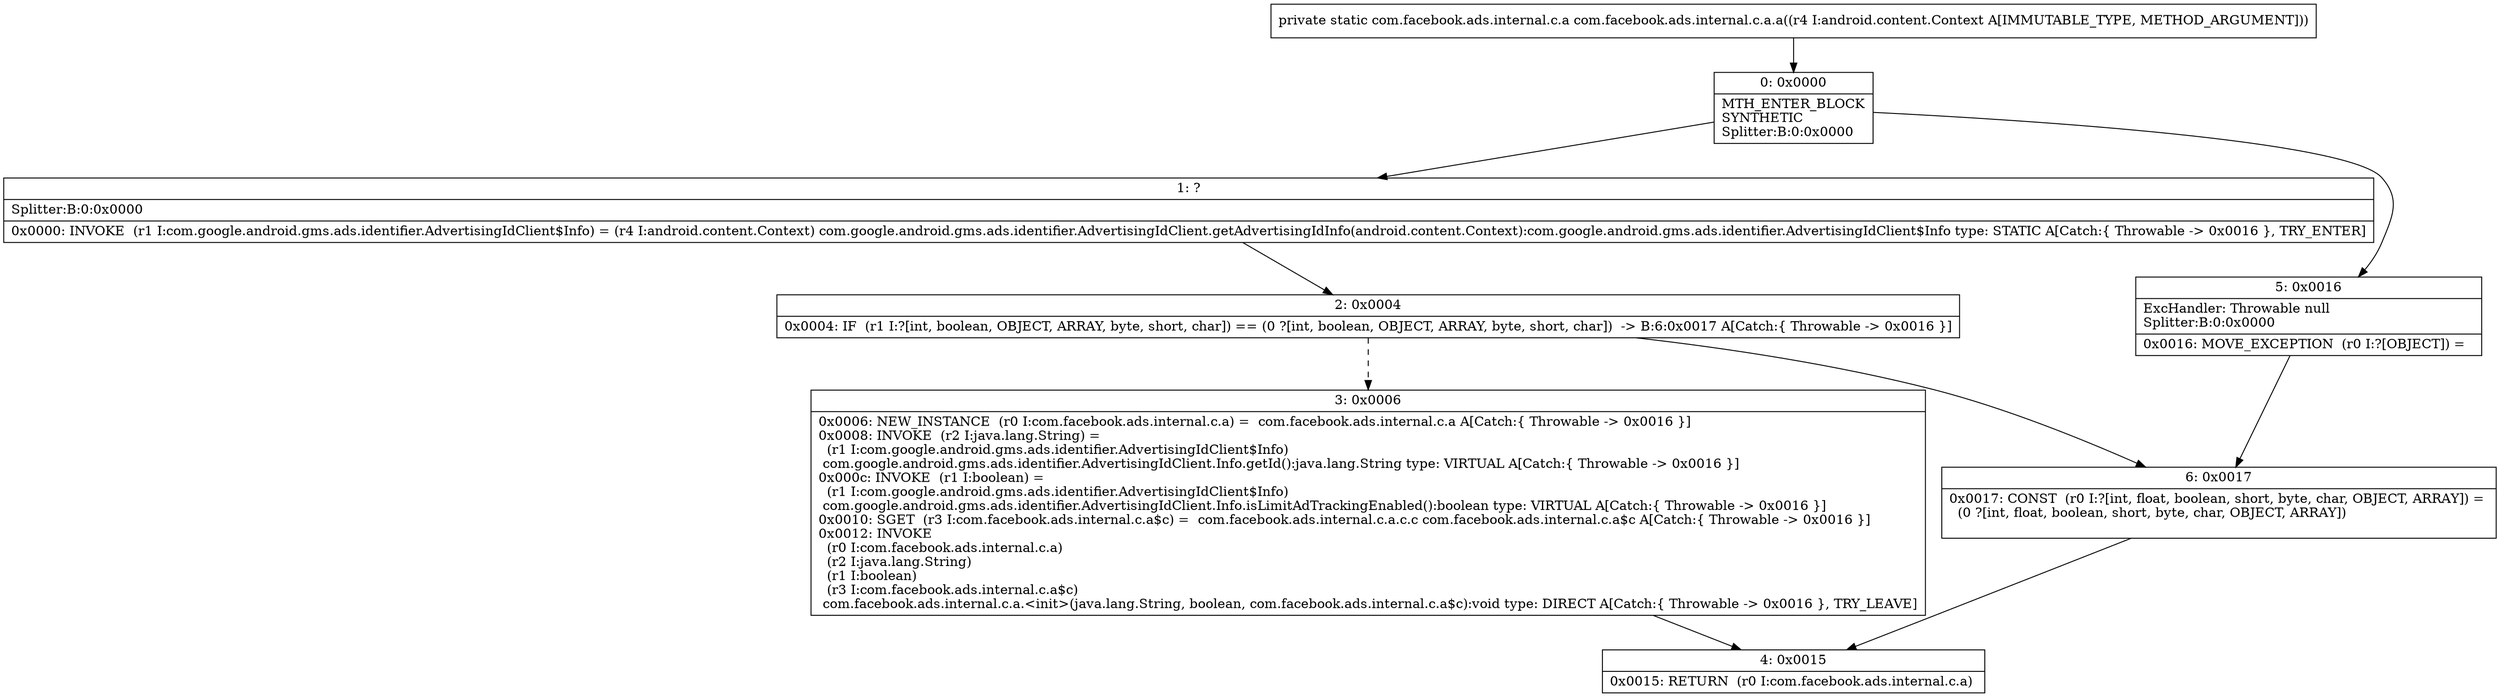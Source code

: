 digraph "CFG forcom.facebook.ads.internal.c.a.a(Landroid\/content\/Context;)Lcom\/facebook\/ads\/internal\/c\/a;" {
Node_0 [shape=record,label="{0\:\ 0x0000|MTH_ENTER_BLOCK\lSYNTHETIC\lSplitter:B:0:0x0000\l}"];
Node_1 [shape=record,label="{1\:\ ?|Splitter:B:0:0x0000\l|0x0000: INVOKE  (r1 I:com.google.android.gms.ads.identifier.AdvertisingIdClient$Info) = (r4 I:android.content.Context) com.google.android.gms.ads.identifier.AdvertisingIdClient.getAdvertisingIdInfo(android.content.Context):com.google.android.gms.ads.identifier.AdvertisingIdClient$Info type: STATIC A[Catch:\{ Throwable \-\> 0x0016 \}, TRY_ENTER]\l}"];
Node_2 [shape=record,label="{2\:\ 0x0004|0x0004: IF  (r1 I:?[int, boolean, OBJECT, ARRAY, byte, short, char]) == (0 ?[int, boolean, OBJECT, ARRAY, byte, short, char])  \-\> B:6:0x0017 A[Catch:\{ Throwable \-\> 0x0016 \}]\l}"];
Node_3 [shape=record,label="{3\:\ 0x0006|0x0006: NEW_INSTANCE  (r0 I:com.facebook.ads.internal.c.a) =  com.facebook.ads.internal.c.a A[Catch:\{ Throwable \-\> 0x0016 \}]\l0x0008: INVOKE  (r2 I:java.lang.String) = \l  (r1 I:com.google.android.gms.ads.identifier.AdvertisingIdClient$Info)\l com.google.android.gms.ads.identifier.AdvertisingIdClient.Info.getId():java.lang.String type: VIRTUAL A[Catch:\{ Throwable \-\> 0x0016 \}]\l0x000c: INVOKE  (r1 I:boolean) = \l  (r1 I:com.google.android.gms.ads.identifier.AdvertisingIdClient$Info)\l com.google.android.gms.ads.identifier.AdvertisingIdClient.Info.isLimitAdTrackingEnabled():boolean type: VIRTUAL A[Catch:\{ Throwable \-\> 0x0016 \}]\l0x0010: SGET  (r3 I:com.facebook.ads.internal.c.a$c) =  com.facebook.ads.internal.c.a.c.c com.facebook.ads.internal.c.a$c A[Catch:\{ Throwable \-\> 0x0016 \}]\l0x0012: INVOKE  \l  (r0 I:com.facebook.ads.internal.c.a)\l  (r2 I:java.lang.String)\l  (r1 I:boolean)\l  (r3 I:com.facebook.ads.internal.c.a$c)\l com.facebook.ads.internal.c.a.\<init\>(java.lang.String, boolean, com.facebook.ads.internal.c.a$c):void type: DIRECT A[Catch:\{ Throwable \-\> 0x0016 \}, TRY_LEAVE]\l}"];
Node_4 [shape=record,label="{4\:\ 0x0015|0x0015: RETURN  (r0 I:com.facebook.ads.internal.c.a) \l}"];
Node_5 [shape=record,label="{5\:\ 0x0016|ExcHandler: Throwable null\lSplitter:B:0:0x0000\l|0x0016: MOVE_EXCEPTION  (r0 I:?[OBJECT]) =  \l}"];
Node_6 [shape=record,label="{6\:\ 0x0017|0x0017: CONST  (r0 I:?[int, float, boolean, short, byte, char, OBJECT, ARRAY]) = \l  (0 ?[int, float, boolean, short, byte, char, OBJECT, ARRAY])\l \l}"];
MethodNode[shape=record,label="{private static com.facebook.ads.internal.c.a com.facebook.ads.internal.c.a.a((r4 I:android.content.Context A[IMMUTABLE_TYPE, METHOD_ARGUMENT])) }"];
MethodNode -> Node_0;
Node_0 -> Node_1;
Node_0 -> Node_5;
Node_1 -> Node_2;
Node_2 -> Node_3[style=dashed];
Node_2 -> Node_6;
Node_3 -> Node_4;
Node_5 -> Node_6;
Node_6 -> Node_4;
}

